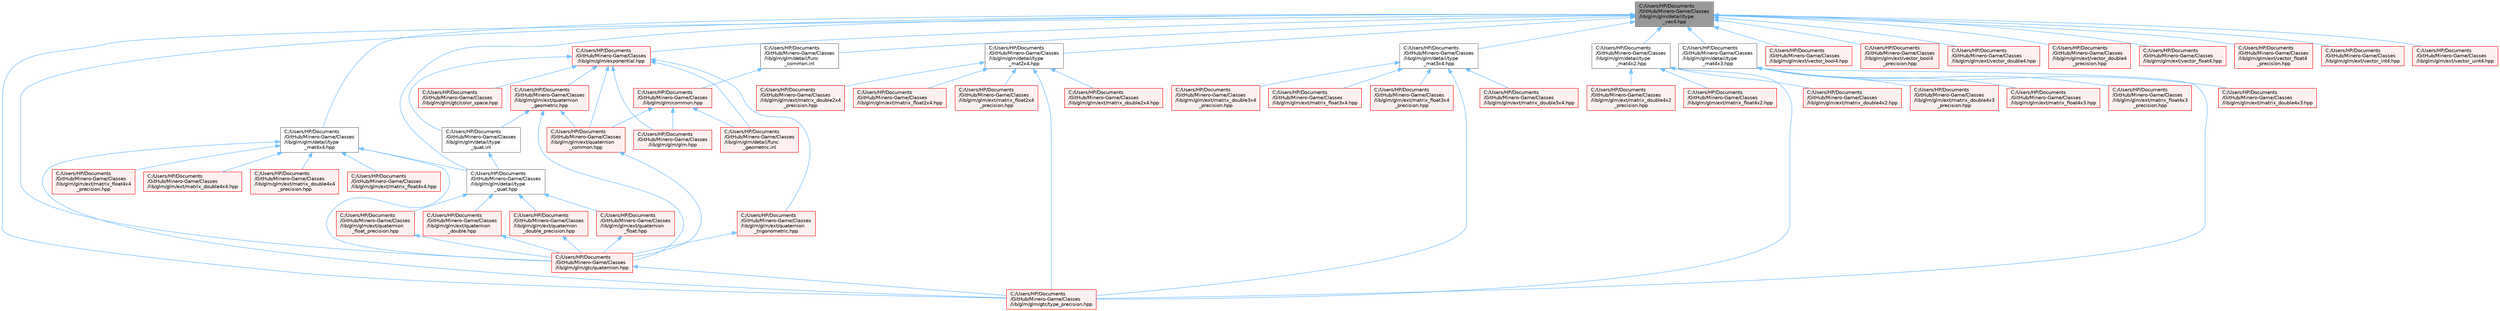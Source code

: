digraph "C:/Users/HP/Documents/GitHub/Minero-Game/Classes/lib/glm/glm/detail/type_vec4.hpp"
{
 // LATEX_PDF_SIZE
  bgcolor="transparent";
  edge [fontname=Helvetica,fontsize=10,labelfontname=Helvetica,labelfontsize=10];
  node [fontname=Helvetica,fontsize=10,shape=box,height=0.2,width=0.4];
  Node1 [id="Node000001",label="C:/Users/HP/Documents\l/GitHub/Minero-Game/Classes\l/lib/glm/glm/detail/type\l_vec4.hpp",height=0.2,width=0.4,color="gray40", fillcolor="grey60", style="filled", fontcolor="black",tooltip=" "];
  Node1 -> Node2 [id="edge141_Node000001_Node000002",dir="back",color="steelblue1",style="solid",tooltip=" "];
  Node2 [id="Node000002",label="C:/Users/HP/Documents\l/GitHub/Minero-Game/Classes\l/lib/glm/glm/detail/func\l_common.inl",height=0.2,width=0.4,color="grey40", fillcolor="white", style="filled",URL="$_classes_2lib_2glm_2glm_2detail_2func__common_8inl.html",tooltip=" "];
  Node2 -> Node3 [id="edge142_Node000002_Node000003",dir="back",color="steelblue1",style="solid",tooltip=" "];
  Node3 [id="Node000003",label="C:/Users/HP/Documents\l/GitHub/Minero-Game/Classes\l/lib/glm/glm/common.hpp",height=0.2,width=0.4,color="red", fillcolor="#FFF0F0", style="filled",URL="$_classes_2lib_2glm_2glm_2common_8hpp.html",tooltip=" "];
  Node3 -> Node7 [id="edge143_Node000003_Node000007",dir="back",color="steelblue1",style="solid",tooltip=" "];
  Node7 [id="Node000007",label="C:/Users/HP/Documents\l/GitHub/Minero-Game/Classes\l/lib/glm/glm/detail/func\l_geometric.inl",height=0.2,width=0.4,color="red", fillcolor="#FFF0F0", style="filled",URL="$_classes_2lib_2glm_2glm_2detail_2func__geometric_8inl.html",tooltip=" "];
  Node3 -> Node134 [id="edge144_Node000003_Node000134",dir="back",color="steelblue1",style="solid",tooltip=" "];
  Node134 [id="Node000134",label="C:/Users/HP/Documents\l/GitHub/Minero-Game/Classes\l/lib/glm/glm/ext/quaternion\l_common.hpp",height=0.2,width=0.4,color="red", fillcolor="#FFF0F0", style="filled",URL="$_classes_2lib_2glm_2glm_2ext_2quaternion__common_8hpp.html",tooltip=" "];
  Node134 -> Node97 [id="edge145_Node000134_Node000097",dir="back",color="steelblue1",style="solid",tooltip=" "];
  Node97 [id="Node000097",label="C:/Users/HP/Documents\l/GitHub/Minero-Game/Classes\l/lib/glm/glm/gtc/quaternion.hpp",height=0.2,width=0.4,color="red", fillcolor="#FFF0F0", style="filled",URL="$_classes_2lib_2glm_2glm_2gtc_2quaternion_8hpp.html",tooltip=" "];
  Node97 -> Node88 [id="edge146_Node000097_Node000088",dir="back",color="steelblue1",style="solid",tooltip=" "];
  Node88 [id="Node000088",label="C:/Users/HP/Documents\l/GitHub/Minero-Game/Classes\l/lib/glm/glm/gtc/type_precision.hpp",height=0.2,width=0.4,color="red", fillcolor="#FFF0F0", style="filled",URL="$_classes_2lib_2glm_2glm_2gtc_2type__precision_8hpp.html",tooltip=" "];
  Node3 -> Node19 [id="edge147_Node000003_Node000019",dir="back",color="steelblue1",style="solid",tooltip=" "];
  Node19 [id="Node000019",label="C:/Users/HP/Documents\l/GitHub/Minero-Game/Classes\l/lib/glm/glm/glm.hpp",height=0.2,width=0.4,color="red", fillcolor="#FFF0F0", style="filled",URL="$_classes_2lib_2glm_2glm_2glm_8hpp.html",tooltip=" "];
  Node1 -> Node172 [id="edge148_Node000001_Node000172",dir="back",color="steelblue1",style="solid",tooltip=" "];
  Node172 [id="Node000172",label="C:/Users/HP/Documents\l/GitHub/Minero-Game/Classes\l/lib/glm/glm/detail/type\l_mat2x4.hpp",height=0.2,width=0.4,color="grey40", fillcolor="white", style="filled",URL="$_classes_2lib_2glm_2glm_2detail_2type__mat2x4_8hpp.html",tooltip=" "];
  Node172 -> Node173 [id="edge149_Node000172_Node000173",dir="back",color="steelblue1",style="solid",tooltip=" "];
  Node173 [id="Node000173",label="C:/Users/HP/Documents\l/GitHub/Minero-Game/Classes\l/lib/glm/glm/ext/matrix_double2x4.hpp",height=0.2,width=0.4,color="red", fillcolor="#FFF0F0", style="filled",URL="$_classes_2lib_2glm_2glm_2ext_2matrix__double2x4_8hpp.html",tooltip=" "];
  Node172 -> Node179 [id="edge150_Node000172_Node000179",dir="back",color="steelblue1",style="solid",tooltip=" "];
  Node179 [id="Node000179",label="C:/Users/HP/Documents\l/GitHub/Minero-Game/Classes\l/lib/glm/glm/ext/matrix_double2x4\l_precision.hpp",height=0.2,width=0.4,color="red", fillcolor="#FFF0F0", style="filled",URL="$_classes_2lib_2glm_2glm_2ext_2matrix__double2x4__precision_8hpp.html",tooltip=" "];
  Node172 -> Node180 [id="edge151_Node000172_Node000180",dir="back",color="steelblue1",style="solid",tooltip=" "];
  Node180 [id="Node000180",label="C:/Users/HP/Documents\l/GitHub/Minero-Game/Classes\l/lib/glm/glm/ext/matrix_float2x4.hpp",height=0.2,width=0.4,color="red", fillcolor="#FFF0F0", style="filled",URL="$_classes_2lib_2glm_2glm_2ext_2matrix__float2x4_8hpp.html",tooltip=" "];
  Node172 -> Node181 [id="edge152_Node000172_Node000181",dir="back",color="steelblue1",style="solid",tooltip=" "];
  Node181 [id="Node000181",label="C:/Users/HP/Documents\l/GitHub/Minero-Game/Classes\l/lib/glm/glm/ext/matrix_float2x4\l_precision.hpp",height=0.2,width=0.4,color="red", fillcolor="#FFF0F0", style="filled",URL="$_classes_2lib_2glm_2glm_2ext_2matrix__float2x4__precision_8hpp.html",tooltip=" "];
  Node172 -> Node88 [id="edge153_Node000172_Node000088",dir="back",color="steelblue1",style="solid",tooltip=" "];
  Node1 -> Node182 [id="edge154_Node000001_Node000182",dir="back",color="steelblue1",style="solid",tooltip=" "];
  Node182 [id="Node000182",label="C:/Users/HP/Documents\l/GitHub/Minero-Game/Classes\l/lib/glm/glm/detail/type\l_mat3x4.hpp",height=0.2,width=0.4,color="grey40", fillcolor="white", style="filled",URL="$_classes_2lib_2glm_2glm_2detail_2type__mat3x4_8hpp.html",tooltip=" "];
  Node182 -> Node183 [id="edge155_Node000182_Node000183",dir="back",color="steelblue1",style="solid",tooltip=" "];
  Node183 [id="Node000183",label="C:/Users/HP/Documents\l/GitHub/Minero-Game/Classes\l/lib/glm/glm/ext/matrix_double3x4.hpp",height=0.2,width=0.4,color="red", fillcolor="#FFF0F0", style="filled",URL="$_classes_2lib_2glm_2glm_2ext_2matrix__double3x4_8hpp.html",tooltip=" "];
  Node182 -> Node189 [id="edge156_Node000182_Node000189",dir="back",color="steelblue1",style="solid",tooltip=" "];
  Node189 [id="Node000189",label="C:/Users/HP/Documents\l/GitHub/Minero-Game/Classes\l/lib/glm/glm/ext/matrix_double3x4\l_precision.hpp",height=0.2,width=0.4,color="red", fillcolor="#FFF0F0", style="filled",URL="$_classes_2lib_2glm_2glm_2ext_2matrix__double3x4__precision_8hpp.html",tooltip=" "];
  Node182 -> Node190 [id="edge157_Node000182_Node000190",dir="back",color="steelblue1",style="solid",tooltip=" "];
  Node190 [id="Node000190",label="C:/Users/HP/Documents\l/GitHub/Minero-Game/Classes\l/lib/glm/glm/ext/matrix_float3x4.hpp",height=0.2,width=0.4,color="red", fillcolor="#FFF0F0", style="filled",URL="$_classes_2lib_2glm_2glm_2ext_2matrix__float3x4_8hpp.html",tooltip=" "];
  Node182 -> Node191 [id="edge158_Node000182_Node000191",dir="back",color="steelblue1",style="solid",tooltip=" "];
  Node191 [id="Node000191",label="C:/Users/HP/Documents\l/GitHub/Minero-Game/Classes\l/lib/glm/glm/ext/matrix_float3x4\l_precision.hpp",height=0.2,width=0.4,color="red", fillcolor="#FFF0F0", style="filled",URL="$_classes_2lib_2glm_2glm_2ext_2matrix__float3x4__precision_8hpp.html",tooltip=" "];
  Node182 -> Node88 [id="edge159_Node000182_Node000088",dir="back",color="steelblue1",style="solid",tooltip=" "];
  Node1 -> Node192 [id="edge160_Node000001_Node000192",dir="back",color="steelblue1",style="solid",tooltip=" "];
  Node192 [id="Node000192",label="C:/Users/HP/Documents\l/GitHub/Minero-Game/Classes\l/lib/glm/glm/detail/type\l_mat4x2.hpp",height=0.2,width=0.4,color="grey40", fillcolor="white", style="filled",URL="$_classes_2lib_2glm_2glm_2detail_2type__mat4x2_8hpp.html",tooltip=" "];
  Node192 -> Node193 [id="edge161_Node000192_Node000193",dir="back",color="steelblue1",style="solid",tooltip=" "];
  Node193 [id="Node000193",label="C:/Users/HP/Documents\l/GitHub/Minero-Game/Classes\l/lib/glm/glm/ext/matrix_double4x2.hpp",height=0.2,width=0.4,color="red", fillcolor="#FFF0F0", style="filled",URL="$_classes_2lib_2glm_2glm_2ext_2matrix__double4x2_8hpp.html",tooltip=" "];
  Node192 -> Node194 [id="edge162_Node000192_Node000194",dir="back",color="steelblue1",style="solid",tooltip=" "];
  Node194 [id="Node000194",label="C:/Users/HP/Documents\l/GitHub/Minero-Game/Classes\l/lib/glm/glm/ext/matrix_double4x2\l_precision.hpp",height=0.2,width=0.4,color="red", fillcolor="#FFF0F0", style="filled",URL="$_classes_2lib_2glm_2glm_2ext_2matrix__double4x2__precision_8hpp.html",tooltip=" "];
  Node192 -> Node195 [id="edge163_Node000192_Node000195",dir="back",color="steelblue1",style="solid",tooltip=" "];
  Node195 [id="Node000195",label="C:/Users/HP/Documents\l/GitHub/Minero-Game/Classes\l/lib/glm/glm/ext/matrix_float4x2.hpp",height=0.2,width=0.4,color="red", fillcolor="#FFF0F0", style="filled",URL="$_classes_2lib_2glm_2glm_2ext_2matrix__float4x2_8hpp.html",tooltip=" "];
  Node192 -> Node88 [id="edge164_Node000192_Node000088",dir="back",color="steelblue1",style="solid",tooltip=" "];
  Node1 -> Node196 [id="edge165_Node000001_Node000196",dir="back",color="steelblue1",style="solid",tooltip=" "];
  Node196 [id="Node000196",label="C:/Users/HP/Documents\l/GitHub/Minero-Game/Classes\l/lib/glm/glm/detail/type\l_mat4x3.hpp",height=0.2,width=0.4,color="grey40", fillcolor="white", style="filled",URL="$_classes_2lib_2glm_2glm_2detail_2type__mat4x3_8hpp.html",tooltip=" "];
  Node196 -> Node197 [id="edge166_Node000196_Node000197",dir="back",color="steelblue1",style="solid",tooltip=" "];
  Node197 [id="Node000197",label="C:/Users/HP/Documents\l/GitHub/Minero-Game/Classes\l/lib/glm/glm/ext/matrix_double4x3.hpp",height=0.2,width=0.4,color="red", fillcolor="#FFF0F0", style="filled",URL="$_classes_2lib_2glm_2glm_2ext_2matrix__double4x3_8hpp.html",tooltip=" "];
  Node196 -> Node203 [id="edge167_Node000196_Node000203",dir="back",color="steelblue1",style="solid",tooltip=" "];
  Node203 [id="Node000203",label="C:/Users/HP/Documents\l/GitHub/Minero-Game/Classes\l/lib/glm/glm/ext/matrix_double4x3\l_precision.hpp",height=0.2,width=0.4,color="red", fillcolor="#FFF0F0", style="filled",URL="$_classes_2lib_2glm_2glm_2ext_2matrix__double4x3__precision_8hpp.html",tooltip=" "];
  Node196 -> Node204 [id="edge168_Node000196_Node000204",dir="back",color="steelblue1",style="solid",tooltip=" "];
  Node204 [id="Node000204",label="C:/Users/HP/Documents\l/GitHub/Minero-Game/Classes\l/lib/glm/glm/ext/matrix_float4x3.hpp",height=0.2,width=0.4,color="red", fillcolor="#FFF0F0", style="filled",URL="$_classes_2lib_2glm_2glm_2ext_2matrix__float4x3_8hpp.html",tooltip=" "];
  Node196 -> Node205 [id="edge169_Node000196_Node000205",dir="back",color="steelblue1",style="solid",tooltip=" "];
  Node205 [id="Node000205",label="C:/Users/HP/Documents\l/GitHub/Minero-Game/Classes\l/lib/glm/glm/ext/matrix_float4x3\l_precision.hpp",height=0.2,width=0.4,color="red", fillcolor="#FFF0F0", style="filled",URL="$_classes_2lib_2glm_2glm_2ext_2matrix__float4x3__precision_8hpp.html",tooltip=" "];
  Node196 -> Node88 [id="edge170_Node000196_Node000088",dir="back",color="steelblue1",style="solid",tooltip=" "];
  Node1 -> Node114 [id="edge171_Node000001_Node000114",dir="back",color="steelblue1",style="solid",tooltip=" "];
  Node114 [id="Node000114",label="C:/Users/HP/Documents\l/GitHub/Minero-Game/Classes\l/lib/glm/glm/detail/type\l_mat4x4.hpp",height=0.2,width=0.4,color="grey40", fillcolor="white", style="filled",URL="$_classes_2lib_2glm_2glm_2detail_2type__mat4x4_8hpp.html",tooltip=" "];
  Node114 -> Node95 [id="edge172_Node000114_Node000095",dir="back",color="steelblue1",style="solid",tooltip=" "];
  Node95 [id="Node000095",label="C:/Users/HP/Documents\l/GitHub/Minero-Game/Classes\l/lib/glm/glm/detail/type\l_quat.hpp",height=0.2,width=0.4,color="grey40", fillcolor="white", style="filled",URL="$_classes_2lib_2glm_2glm_2detail_2type__quat_8hpp.html",tooltip=" "];
  Node95 -> Node96 [id="edge173_Node000095_Node000096",dir="back",color="steelblue1",style="solid",tooltip=" "];
  Node96 [id="Node000096",label="C:/Users/HP/Documents\l/GitHub/Minero-Game/Classes\l/lib/glm/glm/ext/quaternion\l_double.hpp",height=0.2,width=0.4,color="red", fillcolor="#FFF0F0", style="filled",URL="$_classes_2lib_2glm_2glm_2ext_2quaternion__double_8hpp.html",tooltip=" "];
  Node96 -> Node97 [id="edge174_Node000096_Node000097",dir="back",color="steelblue1",style="solid",tooltip=" "];
  Node95 -> Node99 [id="edge175_Node000095_Node000099",dir="back",color="steelblue1",style="solid",tooltip=" "];
  Node99 [id="Node000099",label="C:/Users/HP/Documents\l/GitHub/Minero-Game/Classes\l/lib/glm/glm/ext/quaternion\l_double_precision.hpp",height=0.2,width=0.4,color="red", fillcolor="#FFF0F0", style="filled",URL="$_classes_2lib_2glm_2glm_2ext_2quaternion__double__precision_8hpp.html",tooltip=" "];
  Node99 -> Node97 [id="edge176_Node000099_Node000097",dir="back",color="steelblue1",style="solid",tooltip=" "];
  Node95 -> Node100 [id="edge177_Node000095_Node000100",dir="back",color="steelblue1",style="solid",tooltip=" "];
  Node100 [id="Node000100",label="C:/Users/HP/Documents\l/GitHub/Minero-Game/Classes\l/lib/glm/glm/ext/quaternion\l_float.hpp",height=0.2,width=0.4,color="red", fillcolor="#FFF0F0", style="filled",URL="$_classes_2lib_2glm_2glm_2ext_2quaternion__float_8hpp.html",tooltip=" "];
  Node100 -> Node97 [id="edge178_Node000100_Node000097",dir="back",color="steelblue1",style="solid",tooltip=" "];
  Node95 -> Node101 [id="edge179_Node000095_Node000101",dir="back",color="steelblue1",style="solid",tooltip=" "];
  Node101 [id="Node000101",label="C:/Users/HP/Documents\l/GitHub/Minero-Game/Classes\l/lib/glm/glm/ext/quaternion\l_float_precision.hpp",height=0.2,width=0.4,color="red", fillcolor="#FFF0F0", style="filled",URL="$_classes_2lib_2glm_2glm_2ext_2quaternion__float__precision_8hpp.html",tooltip=" "];
  Node101 -> Node97 [id="edge180_Node000101_Node000097",dir="back",color="steelblue1",style="solid",tooltip=" "];
  Node114 -> Node115 [id="edge181_Node000114_Node000115",dir="back",color="steelblue1",style="solid",tooltip=" "];
  Node115 [id="Node000115",label="C:/Users/HP/Documents\l/GitHub/Minero-Game/Classes\l/lib/glm/glm/ext/matrix_double4x4.hpp",height=0.2,width=0.4,color="red", fillcolor="#FFF0F0", style="filled",URL="$_classes_2lib_2glm_2glm_2ext_2matrix__double4x4_8hpp.html",tooltip=" "];
  Node114 -> Node122 [id="edge182_Node000114_Node000122",dir="back",color="steelblue1",style="solid",tooltip=" "];
  Node122 [id="Node000122",label="C:/Users/HP/Documents\l/GitHub/Minero-Game/Classes\l/lib/glm/glm/ext/matrix_double4x4\l_precision.hpp",height=0.2,width=0.4,color="red", fillcolor="#FFF0F0", style="filled",URL="$_classes_2lib_2glm_2glm_2ext_2matrix__double4x4__precision_8hpp.html",tooltip=" "];
  Node114 -> Node123 [id="edge183_Node000114_Node000123",dir="back",color="steelblue1",style="solid",tooltip=" "];
  Node123 [id="Node000123",label="C:/Users/HP/Documents\l/GitHub/Minero-Game/Classes\l/lib/glm/glm/ext/matrix_float4x4.hpp",height=0.2,width=0.4,color="red", fillcolor="#FFF0F0", style="filled",URL="$_classes_2lib_2glm_2glm_2ext_2matrix__float4x4_8hpp.html",tooltip=" "];
  Node114 -> Node124 [id="edge184_Node000114_Node000124",dir="back",color="steelblue1",style="solid",tooltip=" "];
  Node124 [id="Node000124",label="C:/Users/HP/Documents\l/GitHub/Minero-Game/Classes\l/lib/glm/glm/ext/matrix_float4x4\l_precision.hpp",height=0.2,width=0.4,color="red", fillcolor="#FFF0F0", style="filled",URL="$_classes_2lib_2glm_2glm_2ext_2matrix__float4x4__precision_8hpp.html",tooltip=" "];
  Node114 -> Node97 [id="edge185_Node000114_Node000097",dir="back",color="steelblue1",style="solid",tooltip=" "];
  Node114 -> Node88 [id="edge186_Node000114_Node000088",dir="back",color="steelblue1",style="solid",tooltip=" "];
  Node1 -> Node95 [id="edge187_Node000001_Node000095",dir="back",color="steelblue1",style="solid",tooltip=" "];
  Node1 -> Node206 [id="edge188_Node000001_Node000206",dir="back",color="steelblue1",style="solid",tooltip=" "];
  Node206 [id="Node000206",label="C:/Users/HP/Documents\l/GitHub/Minero-Game/Classes\l/lib/glm/glm/exponential.hpp",height=0.2,width=0.4,color="red", fillcolor="#FFF0F0", style="filled",URL="$_classes_2lib_2glm_2glm_2exponential_8hpp.html",tooltip=" "];
  Node206 -> Node7 [id="edge189_Node000206_Node000007",dir="back",color="steelblue1",style="solid",tooltip=" "];
  Node206 -> Node133 [id="edge190_Node000206_Node000133",dir="back",color="steelblue1",style="solid",tooltip=" "];
  Node133 [id="Node000133",label="C:/Users/HP/Documents\l/GitHub/Minero-Game/Classes\l/lib/glm/glm/detail/type\l_quat.inl",height=0.2,width=0.4,color="grey40", fillcolor="white", style="filled",URL="$_classes_2lib_2glm_2glm_2detail_2type__quat_8inl.html",tooltip=" "];
  Node133 -> Node95 [id="edge191_Node000133_Node000095",dir="back",color="steelblue1",style="solid",tooltip=" "];
  Node206 -> Node134 [id="edge192_Node000206_Node000134",dir="back",color="steelblue1",style="solid",tooltip=" "];
  Node206 -> Node132 [id="edge193_Node000206_Node000132",dir="back",color="steelblue1",style="solid",tooltip=" "];
  Node132 [id="Node000132",label="C:/Users/HP/Documents\l/GitHub/Minero-Game/Classes\l/lib/glm/glm/ext/quaternion\l_geometric.hpp",height=0.2,width=0.4,color="red", fillcolor="#FFF0F0", style="filled",URL="$_classes_2lib_2glm_2glm_2ext_2quaternion__geometric_8hpp.html",tooltip=" "];
  Node132 -> Node133 [id="edge194_Node000132_Node000133",dir="back",color="steelblue1",style="solid",tooltip=" "];
  Node132 -> Node134 [id="edge195_Node000132_Node000134",dir="back",color="steelblue1",style="solid",tooltip=" "];
  Node132 -> Node97 [id="edge196_Node000132_Node000097",dir="back",color="steelblue1",style="solid",tooltip=" "];
  Node206 -> Node163 [id="edge197_Node000206_Node000163",dir="back",color="steelblue1",style="solid",tooltip=" "];
  Node163 [id="Node000163",label="C:/Users/HP/Documents\l/GitHub/Minero-Game/Classes\l/lib/glm/glm/ext/quaternion\l_trigonometric.hpp",height=0.2,width=0.4,color="red", fillcolor="#FFF0F0", style="filled",URL="$_classes_2lib_2glm_2glm_2ext_2quaternion__trigonometric_8hpp.html",tooltip=" "];
  Node163 -> Node97 [id="edge198_Node000163_Node000097",dir="back",color="steelblue1",style="solid",tooltip=" "];
  Node206 -> Node19 [id="edge199_Node000206_Node000019",dir="back",color="steelblue1",style="solid",tooltip=" "];
  Node206 -> Node207 [id="edge200_Node000206_Node000207",dir="back",color="steelblue1",style="solid",tooltip=" "];
  Node207 [id="Node000207",label="C:/Users/HP/Documents\l/GitHub/Minero-Game/Classes\l/lib/glm/glm/gtc/color_space.hpp",height=0.2,width=0.4,color="red", fillcolor="#FFF0F0", style="filled",URL="$_classes_2lib_2glm_2glm_2gtc_2color__space_8hpp.html",tooltip=" "];
  Node1 -> Node210 [id="edge201_Node000001_Node000210",dir="back",color="steelblue1",style="solid",tooltip=" "];
  Node210 [id="Node000210",label="C:/Users/HP/Documents\l/GitHub/Minero-Game/Classes\l/lib/glm/glm/ext/vector_bool4.hpp",height=0.2,width=0.4,color="red", fillcolor="#FFF0F0", style="filled",URL="$_classes_2lib_2glm_2glm_2ext_2vector__bool4_8hpp.html",tooltip=" "];
  Node1 -> Node212 [id="edge202_Node000001_Node000212",dir="back",color="steelblue1",style="solid",tooltip=" "];
  Node212 [id="Node000212",label="C:/Users/HP/Documents\l/GitHub/Minero-Game/Classes\l/lib/glm/glm/ext/vector_bool4\l_precision.hpp",height=0.2,width=0.4,color="red", fillcolor="#FFF0F0", style="filled",URL="$_classes_2lib_2glm_2glm_2ext_2vector__bool4__precision_8hpp.html",tooltip=" "];
  Node1 -> Node213 [id="edge203_Node000001_Node000213",dir="back",color="steelblue1",style="solid",tooltip=" "];
  Node213 [id="Node000213",label="C:/Users/HP/Documents\l/GitHub/Minero-Game/Classes\l/lib/glm/glm/ext/vector_double4.hpp",height=0.2,width=0.4,color="red", fillcolor="#FFF0F0", style="filled",URL="$_classes_2lib_2glm_2glm_2ext_2vector__double4_8hpp.html",tooltip=" "];
  Node1 -> Node214 [id="edge204_Node000001_Node000214",dir="back",color="steelblue1",style="solid",tooltip=" "];
  Node214 [id="Node000214",label="C:/Users/HP/Documents\l/GitHub/Minero-Game/Classes\l/lib/glm/glm/ext/vector_double4\l_precision.hpp",height=0.2,width=0.4,color="red", fillcolor="#FFF0F0", style="filled",URL="$_classes_2lib_2glm_2glm_2ext_2vector__double4__precision_8hpp.html",tooltip=" "];
  Node1 -> Node215 [id="edge205_Node000001_Node000215",dir="back",color="steelblue1",style="solid",tooltip=" "];
  Node215 [id="Node000215",label="C:/Users/HP/Documents\l/GitHub/Minero-Game/Classes\l/lib/glm/glm/ext/vector_float4.hpp",height=0.2,width=0.4,color="red", fillcolor="#FFF0F0", style="filled",URL="$_classes_2lib_2glm_2glm_2ext_2vector__float4_8hpp.html",tooltip=" "];
  Node1 -> Node216 [id="edge206_Node000001_Node000216",dir="back",color="steelblue1",style="solid",tooltip=" "];
  Node216 [id="Node000216",label="C:/Users/HP/Documents\l/GitHub/Minero-Game/Classes\l/lib/glm/glm/ext/vector_float4\l_precision.hpp",height=0.2,width=0.4,color="red", fillcolor="#FFF0F0", style="filled",URL="$_classes_2lib_2glm_2glm_2ext_2vector__float4__precision_8hpp.html",tooltip=" "];
  Node1 -> Node217 [id="edge207_Node000001_Node000217",dir="back",color="steelblue1",style="solid",tooltip=" "];
  Node217 [id="Node000217",label="C:/Users/HP/Documents\l/GitHub/Minero-Game/Classes\l/lib/glm/glm/ext/vector_int4.hpp",height=0.2,width=0.4,color="red", fillcolor="#FFF0F0", style="filled",URL="$_classes_2lib_2glm_2glm_2ext_2vector__int4_8hpp.html",tooltip=" "];
  Node1 -> Node219 [id="edge208_Node000001_Node000219",dir="back",color="steelblue1",style="solid",tooltip=" "];
  Node219 [id="Node000219",label="C:/Users/HP/Documents\l/GitHub/Minero-Game/Classes\l/lib/glm/glm/ext/vector_uint4.hpp",height=0.2,width=0.4,color="red", fillcolor="#FFF0F0", style="filled",URL="$_classes_2lib_2glm_2glm_2ext_2vector__uint4_8hpp.html",tooltip=" "];
  Node1 -> Node97 [id="edge209_Node000001_Node000097",dir="back",color="steelblue1",style="solid",tooltip=" "];
  Node1 -> Node88 [id="edge210_Node000001_Node000088",dir="back",color="steelblue1",style="solid",tooltip=" "];
}
